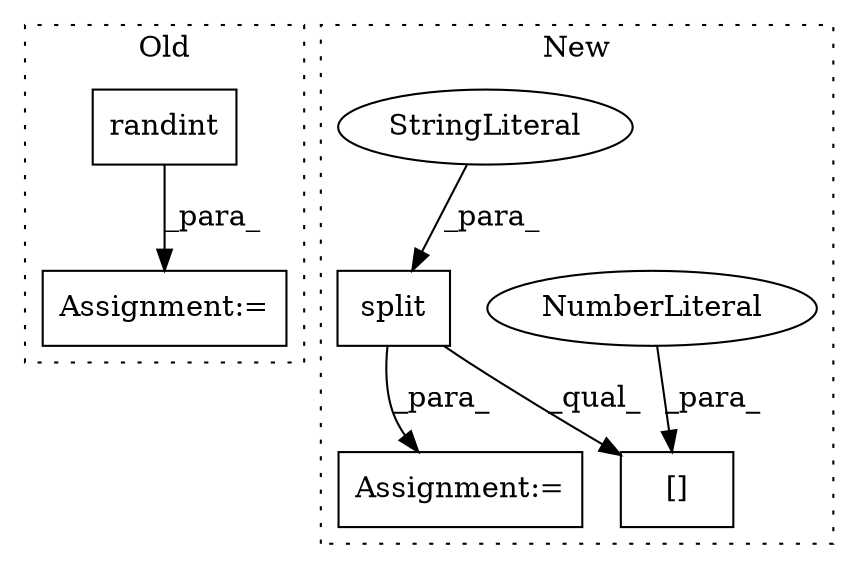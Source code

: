digraph G {
subgraph cluster0 {
1 [label="randint" a="32" s="766,802" l="8,1" shape="box"];
4 [label="Assignment:=" a="7" s="758" l="1" shape="box"];
label = "Old";
style="dotted";
}
subgraph cluster1 {
2 [label="split" a="32" s="1000,1009" l="6,1" shape="box"];
3 [label="Assignment:=" a="7" s="1049" l="7" shape="box"];
5 [label="[]" a="2" s="1056,1064" l="7,1" shape="box"];
6 [label="NumberLiteral" a="34" s="1063" l="1" shape="ellipse"];
7 [label="StringLiteral" a="45" s="1006" l="3" shape="ellipse"];
label = "New";
style="dotted";
}
1 -> 4 [label="_para_"];
2 -> 3 [label="_para_"];
2 -> 5 [label="_qual_"];
6 -> 5 [label="_para_"];
7 -> 2 [label="_para_"];
}